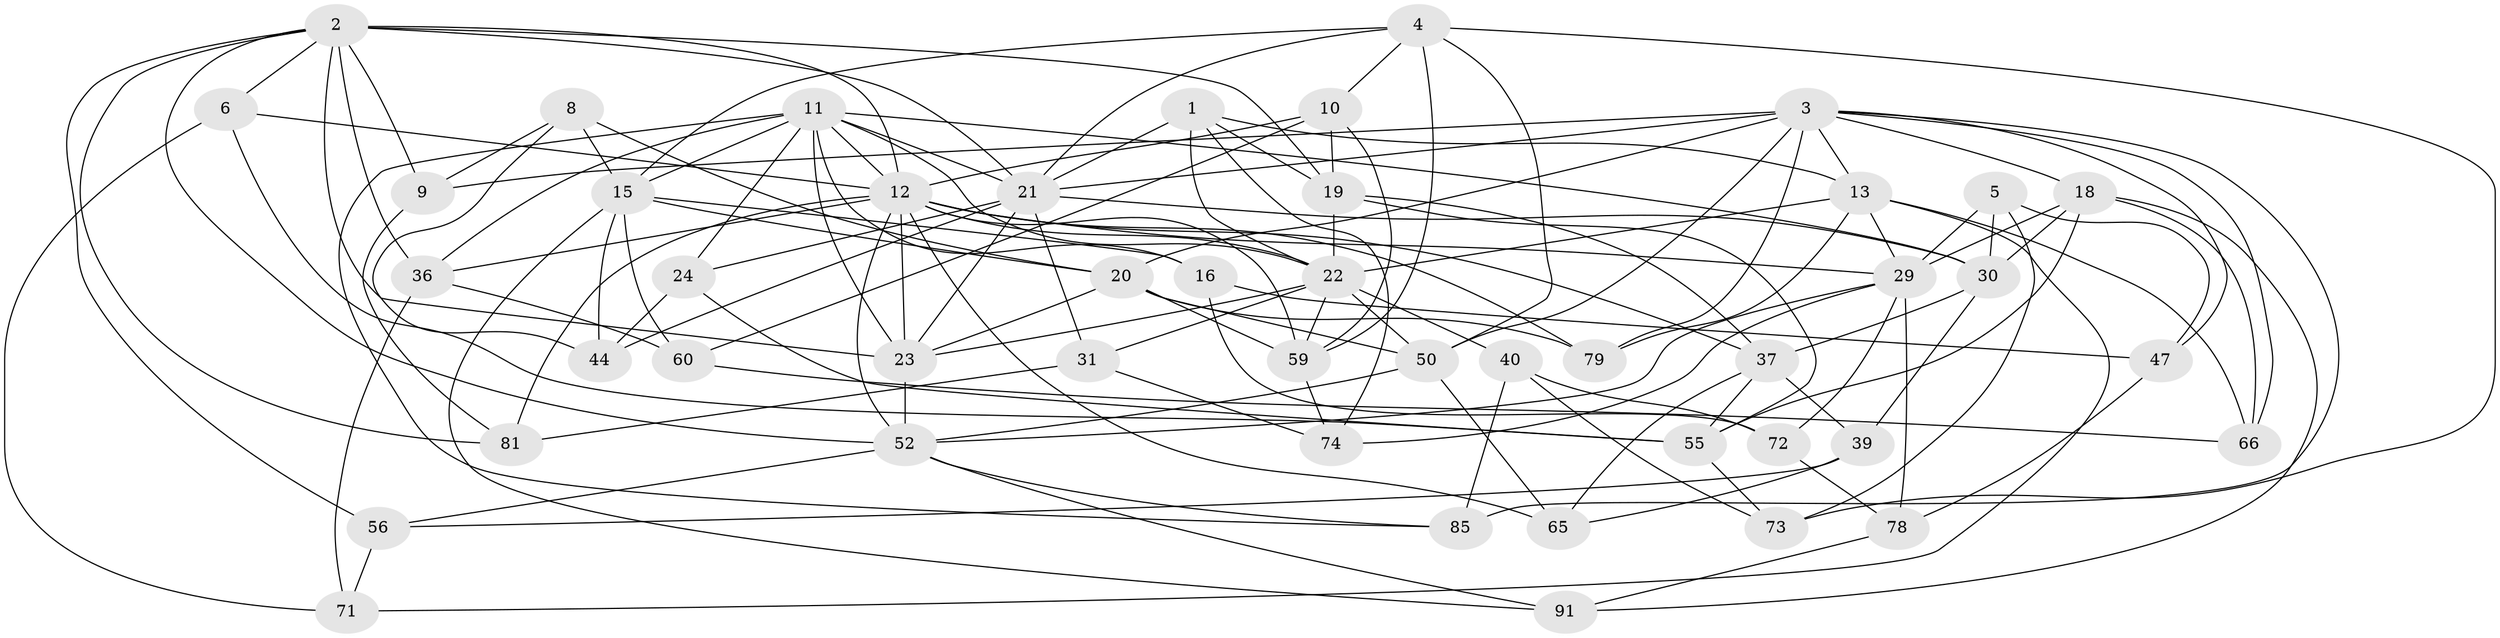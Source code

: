 // original degree distribution, {4: 1.0}
// Generated by graph-tools (version 1.1) at 2025/16/03/09/25 04:16:28]
// undirected, 47 vertices, 134 edges
graph export_dot {
graph [start="1"]
  node [color=gray90,style=filled];
  1 [super="+26"];
  2 [super="+32+51"];
  3 [super="+14+27+7"];
  4 [super="+84"];
  5;
  6;
  8;
  9;
  10 [super="+83"];
  11 [super="+28"];
  12 [super="+76+17+33"];
  13 [super="+43+38"];
  15 [super="+92+88"];
  16;
  18 [super="+49"];
  19 [super="+41"];
  20 [super="+61+87"];
  21 [super="+75+45"];
  22 [super="+54+63"];
  23 [super="+64"];
  24;
  29 [super="+46+57"];
  30 [super="+70"];
  31;
  36 [super="+53+68"];
  37 [super="+48"];
  39;
  40;
  44;
  47;
  50 [super="+82"];
  52 [super="+67+77"];
  55 [super="+89"];
  56;
  59 [super="+93"];
  60;
  65;
  66;
  71;
  72;
  73;
  74;
  78;
  79;
  81;
  85;
  91;
  1 -- 19;
  1 -- 74;
  1 -- 13;
  1 -- 21;
  1 -- 22 [weight=2];
  2 -- 56;
  2 -- 21;
  2 -- 9;
  2 -- 6;
  2 -- 12;
  2 -- 81;
  2 -- 19;
  2 -- 52;
  2 -- 23;
  2 -- 36;
  3 -- 21;
  3 -- 20 [weight=2];
  3 -- 79;
  3 -- 13 [weight=2];
  3 -- 9;
  3 -- 66;
  3 -- 18;
  3 -- 85;
  3 -- 47;
  3 -- 50;
  4 -- 10;
  4 -- 73;
  4 -- 50;
  4 -- 21;
  4 -- 15;
  4 -- 59;
  5 -- 73;
  5 -- 30;
  5 -- 47;
  5 -- 29;
  6 -- 71;
  6 -- 55;
  6 -- 12;
  8 -- 9;
  8 -- 44;
  8 -- 15;
  8 -- 20;
  9 -- 81;
  10 -- 59;
  10 -- 12 [weight=2];
  10 -- 19;
  10 -- 60;
  11 -- 85;
  11 -- 15;
  11 -- 22;
  11 -- 16;
  11 -- 36;
  11 -- 21;
  11 -- 23;
  11 -- 24;
  11 -- 30;
  11 -- 12;
  12 -- 65;
  12 -- 81;
  12 -- 37;
  12 -- 36 [weight=2];
  12 -- 79;
  12 -- 22;
  12 -- 29;
  12 -- 52;
  12 -- 23;
  12 -- 59;
  13 -- 71;
  13 -- 66;
  13 -- 29;
  13 -- 79;
  13 -- 22;
  15 -- 91;
  15 -- 16;
  15 -- 60;
  15 -- 44;
  15 -- 20;
  16 -- 47;
  16 -- 72;
  18 -- 55;
  18 -- 29;
  18 -- 91;
  18 -- 66;
  18 -- 30;
  19 -- 55;
  19 -- 37;
  19 -- 22;
  20 -- 79;
  20 -- 23;
  20 -- 59;
  20 -- 50;
  21 -- 44;
  21 -- 23;
  21 -- 31;
  21 -- 24;
  21 -- 30;
  22 -- 50;
  22 -- 23 [weight=2];
  22 -- 40;
  22 -- 31;
  22 -- 59;
  23 -- 52;
  24 -- 55;
  24 -- 44;
  29 -- 72;
  29 -- 74;
  29 -- 78;
  29 -- 52;
  30 -- 39;
  30 -- 37;
  31 -- 74;
  31 -- 81;
  36 -- 71;
  36 -- 60;
  37 -- 39;
  37 -- 65;
  37 -- 55;
  39 -- 65;
  39 -- 56;
  40 -- 85;
  40 -- 72;
  40 -- 73;
  47 -- 78;
  50 -- 65;
  50 -- 52;
  52 -- 56;
  52 -- 85;
  52 -- 91;
  55 -- 73;
  56 -- 71;
  59 -- 74;
  60 -- 66;
  72 -- 78;
  78 -- 91;
}
